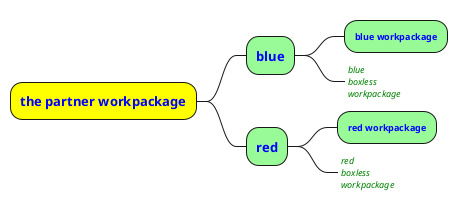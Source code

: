{
  "sha1": "9nkrfzsl0qldan8jvg9be2rudg7qvvu",
  "insertion": {
    "when": "2024-05-30T20:48:21.730Z",
    "url": "https://forum.plantuml.net/13298/allow-style-on-wbs-boxless-node",
    "user": "plantuml@gmail.com"
  }
}
@startmindmap
<style>
mindmapDiagram {
  FontColor blue
  FontStyle bold  
  FontSize 13

  node {
  BackGroundColor palegreen
  LineThickness 1.0
  }
  
  boxless {
	  FontColor green
	  FontStyle italic 
      MaximumWidth 40
  }
  
  leafNode {
	  FontSize 9
  }

  rootNode {
	  BackGroundColor yellow
  }
}
</style>
+ the partner workpackage
++ blue
+++ blue workpackage
+++_ blue boxless workpackage 
++ red
+++ red workpackage
+++_ red boxless workpackage

@endmindmap
